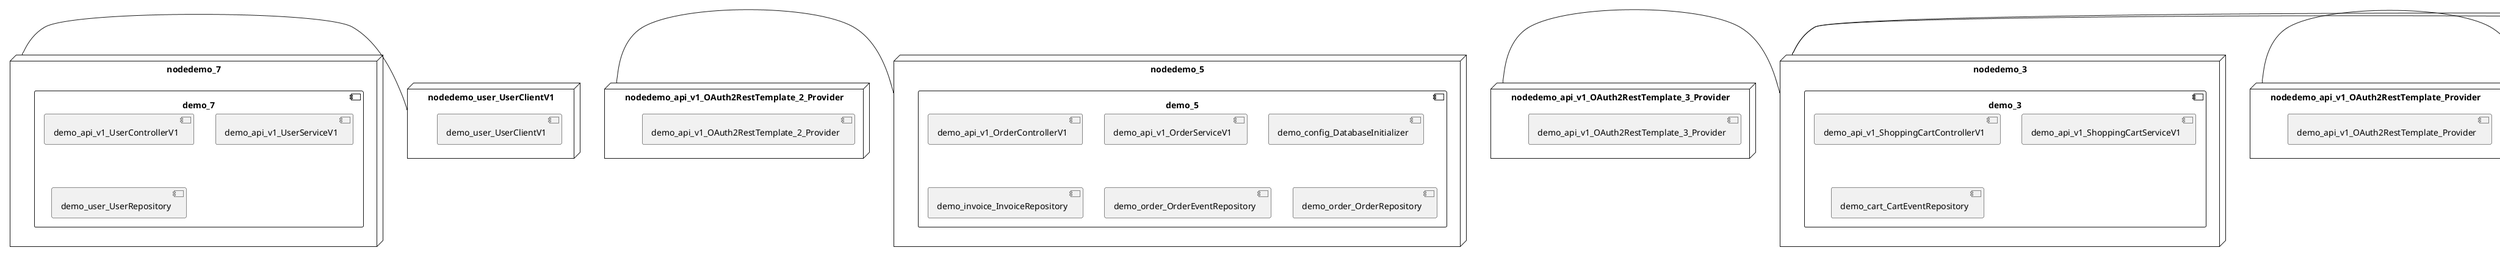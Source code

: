 @startuml
skinparam fixCircleLabelOverlapping true
skinparam componentStyle uml2
node nodedemo {
component demo {
[demo_api_v1_CatalogControllerV1] [[kbastani-spring-cloud-event-sourcing-example.system#_WrivdP3yEe6-1qzTQV7lwQ]]
[demo_api_v1_CatalogServiceV1] [[kbastani-spring-cloud-event-sourcing-example.system#_WrivdP3yEe6-1qzTQV7lwQ]]
[demo_catalog_CatalogInfoRepository] [[kbastani-spring-cloud-event-sourcing-example.system#_WrivdP3yEe6-1qzTQV7lwQ]]
}
}
node nodedemo_2 {
component demo_2 {
[demo_account_AccountRepository] [[kbastani-spring-cloud-event-sourcing-example.system#_WrivdP3yEe6-1qzTQV7lwQ]]
[demo_api_v1_AccountControllerV1] [[kbastani-spring-cloud-event-sourcing-example.system#_WrivdP3yEe6-1qzTQV7lwQ]]
[demo_api_v1_AccountServiceV1] [[kbastani-spring-cloud-event-sourcing-example.system#_WrivdP3yEe6-1qzTQV7lwQ]]
}
}
node nodedemo_3 {
component demo_3 {
[demo_api_v1_ShoppingCartControllerV1] [[kbastani-spring-cloud-event-sourcing-example.system#_WrivdP3yEe6-1qzTQV7lwQ]]
[demo_api_v1_ShoppingCartServiceV1] [[kbastani-spring-cloud-event-sourcing-example.system#_WrivdP3yEe6-1qzTQV7lwQ]]
[demo_cart_CartEventRepository] [[kbastani-spring-cloud-event-sourcing-example.system#_WrivdP3yEe6-1qzTQV7lwQ]]
}
}
node nodedemo_4 {
component demo_4 {
[demo_UserController] [[kbastani-spring-cloud-event-sourcing-example.system#_WrivdP3yEe6-1qzTQV7lwQ]]
[demo_UserRepository] [[kbastani-spring-cloud-event-sourcing-example.system#_WrivdP3yEe6-1qzTQV7lwQ]]
[demo_UserService] [[kbastani-spring-cloud-event-sourcing-example.system#_WrivdP3yEe6-1qzTQV7lwQ]]
[demo_login_UserController] [[kbastani-spring-cloud-event-sourcing-example.system#_WrivdP3yEe6-1qzTQV7lwQ]]
}
}
node nodedemo_5 {
component demo_5 {
[demo_api_v1_OrderControllerV1] [[kbastani-spring-cloud-event-sourcing-example.system#_WrivdP3yEe6-1qzTQV7lwQ]]
[demo_api_v1_OrderServiceV1] [[kbastani-spring-cloud-event-sourcing-example.system#_WrivdP3yEe6-1qzTQV7lwQ]]
[demo_config_DatabaseInitializer] [[kbastani-spring-cloud-event-sourcing-example.system#_WrivdP3yEe6-1qzTQV7lwQ]]
[demo_invoice_InvoiceRepository] [[kbastani-spring-cloud-event-sourcing-example.system#_WrivdP3yEe6-1qzTQV7lwQ]]
[demo_order_OrderEventRepository] [[kbastani-spring-cloud-event-sourcing-example.system#_WrivdP3yEe6-1qzTQV7lwQ]]
[demo_order_OrderRepository] [[kbastani-spring-cloud-event-sourcing-example.system#_WrivdP3yEe6-1qzTQV7lwQ]]
}
}
node nodedemo_6 {
component demo_6 {
[DatabaseInitializer] [[kbastani-spring-cloud-event-sourcing-example.system#_WrivdP3yEe6-1qzTQV7lwQ]]
}
}
node nodedemo_7 {
component demo_7 {
[demo_api_v1_UserControllerV1] [[kbastani-spring-cloud-event-sourcing-example.system#_WrivdP3yEe6-1qzTQV7lwQ]]
[demo_api_v1_UserServiceV1] [[kbastani-spring-cloud-event-sourcing-example.system#_WrivdP3yEe6-1qzTQV7lwQ]]
[demo_user_UserRepository] [[kbastani-spring-cloud-event-sourcing-example.system#_WrivdP3yEe6-1qzTQV7lwQ]]
}
}
node nodedemo_v1 {
component demo_v1 {
[demo_v1_InventoryControllerV1] [[kbastani-spring-cloud-event-sourcing-example.system#_WrivdP3yEe6-1qzTQV7lwQ]]
[demo_v1_InventoryServiceV1] [[kbastani-spring-cloud-event-sourcing-example.system#_WrivdP3yEe6-1qzTQV7lwQ]]
}
}
node nodedemo_api_v1_OAuth2RestTemplate_2_Provider {
[demo_api_v1_OAuth2RestTemplate_2_Provider] [[kbastani-spring-cloud-event-sourcing-example.system#_WrivdP3yEe6-1qzTQV7lwQ]]
}
node nodedemo_api_v1_OAuth2RestTemplate_3_Provider {
[demo_api_v1_OAuth2RestTemplate_3_Provider] [[kbastani-spring-cloud-event-sourcing-example.system#_WrivdP3yEe6-1qzTQV7lwQ]]
}
node nodedemo_api_v1_OAuth2RestTemplate_Provider {
[demo_api_v1_OAuth2RestTemplate_Provider] [[kbastani-spring-cloud-event-sourcing-example.system#_WrivdP3yEe6-1qzTQV7lwQ]]
}
node nodedemo_api_v1_RestTemplate_2_Provider {
[demo_api_v1_RestTemplate_2_Provider] [[kbastani-spring-cloud-event-sourcing-example.system#_WrivdP3yEe6-1qzTQV7lwQ]]
}
node nodedemo_api_v1_RestTemplate_Provider {
[demo_api_v1_RestTemplate_Provider] [[kbastani-spring-cloud-event-sourcing-example.system#_WrivdP3yEe6-1qzTQV7lwQ]]
}
node nodedemo_inventory_InventoryRepository_Provider {
[demo_inventory_InventoryRepository_Provider] [[kbastani-spring-cloud-event-sourcing-example.system#_WrivdP3yEe6-1qzTQV7lwQ]]
}
node nodedemo_login_AuthenticationManager_Provider {
[demo_login_AuthenticationManager_Provider] [[kbastani-spring-cloud-event-sourcing-example.system#_WrivdP3yEe6-1qzTQV7lwQ]]
}
node nodedemo_login_ClientDetailsService_Provider {
[demo_login_ClientDetailsService_Provider] [[kbastani-spring-cloud-event-sourcing-example.system#_WrivdP3yEe6-1qzTQV7lwQ]]
}
node nodedemo_login_HttpSessionSecurityContextRepository_Provider {
[demo_login_HttpSessionSecurityContextRepository_Provider] [[kbastani-spring-cloud-event-sourcing-example.system#_WrivdP3yEe6-1qzTQV7lwQ]]
}
node nodedemo_login_LoginController {
[demo_login_LoginController] [[kbastani-spring-cloud-event-sourcing-example.system#_WrivdP3yEe6-1qzTQV7lwQ]]
}
node nodedemo_product_ProductRepository_Provider {
[demo_product_ProductRepository_Provider] [[kbastani-spring-cloud-event-sourcing-example.system#_WrivdP3yEe6-1qzTQV7lwQ]]
}
node nodedemo_user_UserClientV1 {
[demo_user_UserClientV1] [[kbastani-spring-cloud-event-sourcing-example.system#_WrivdP3yEe6-1qzTQV7lwQ]]
}
node nodedemo_v1_Session_Provider {
[demo_v1_Session_Provider] [[kbastani-spring-cloud-event-sourcing-example.system#_WrivdP3yEe6-1qzTQV7lwQ]]
}
[nodedemo_7] - [nodedemo_user_UserClientV1]
[nodedemo_api_v1_OAuth2RestTemplate_2_Provider] - [nodedemo_5]
[nodedemo_api_v1_OAuth2RestTemplate_3_Provider] - [nodedemo_3]
[nodedemo_api_v1_OAuth2RestTemplate_Provider] - [nodedemo_2]
[nodedemo_api_v1_RestTemplate_2_Provider] - [nodedemo_3]
[nodedemo_api_v1_RestTemplate_Provider] - [nodedemo_3]
[nodedemo_inventory_InventoryRepository_Provider] - [nodedemo_v1]
[nodedemo_login_AuthenticationManager_Provider] - [nodedemo_login_LoginController]
[nodedemo_login_ClientDetailsService_Provider] - [nodedemo_login_LoginController]
[nodedemo_login_HttpSessionSecurityContextRepository_Provider] - [nodedemo_login_LoginController]
[nodedemo_product_ProductRepository_Provider] - [nodedemo_v1]
[nodedemo_v1_Session_Provider] - [nodedemo_v1]

@enduml
